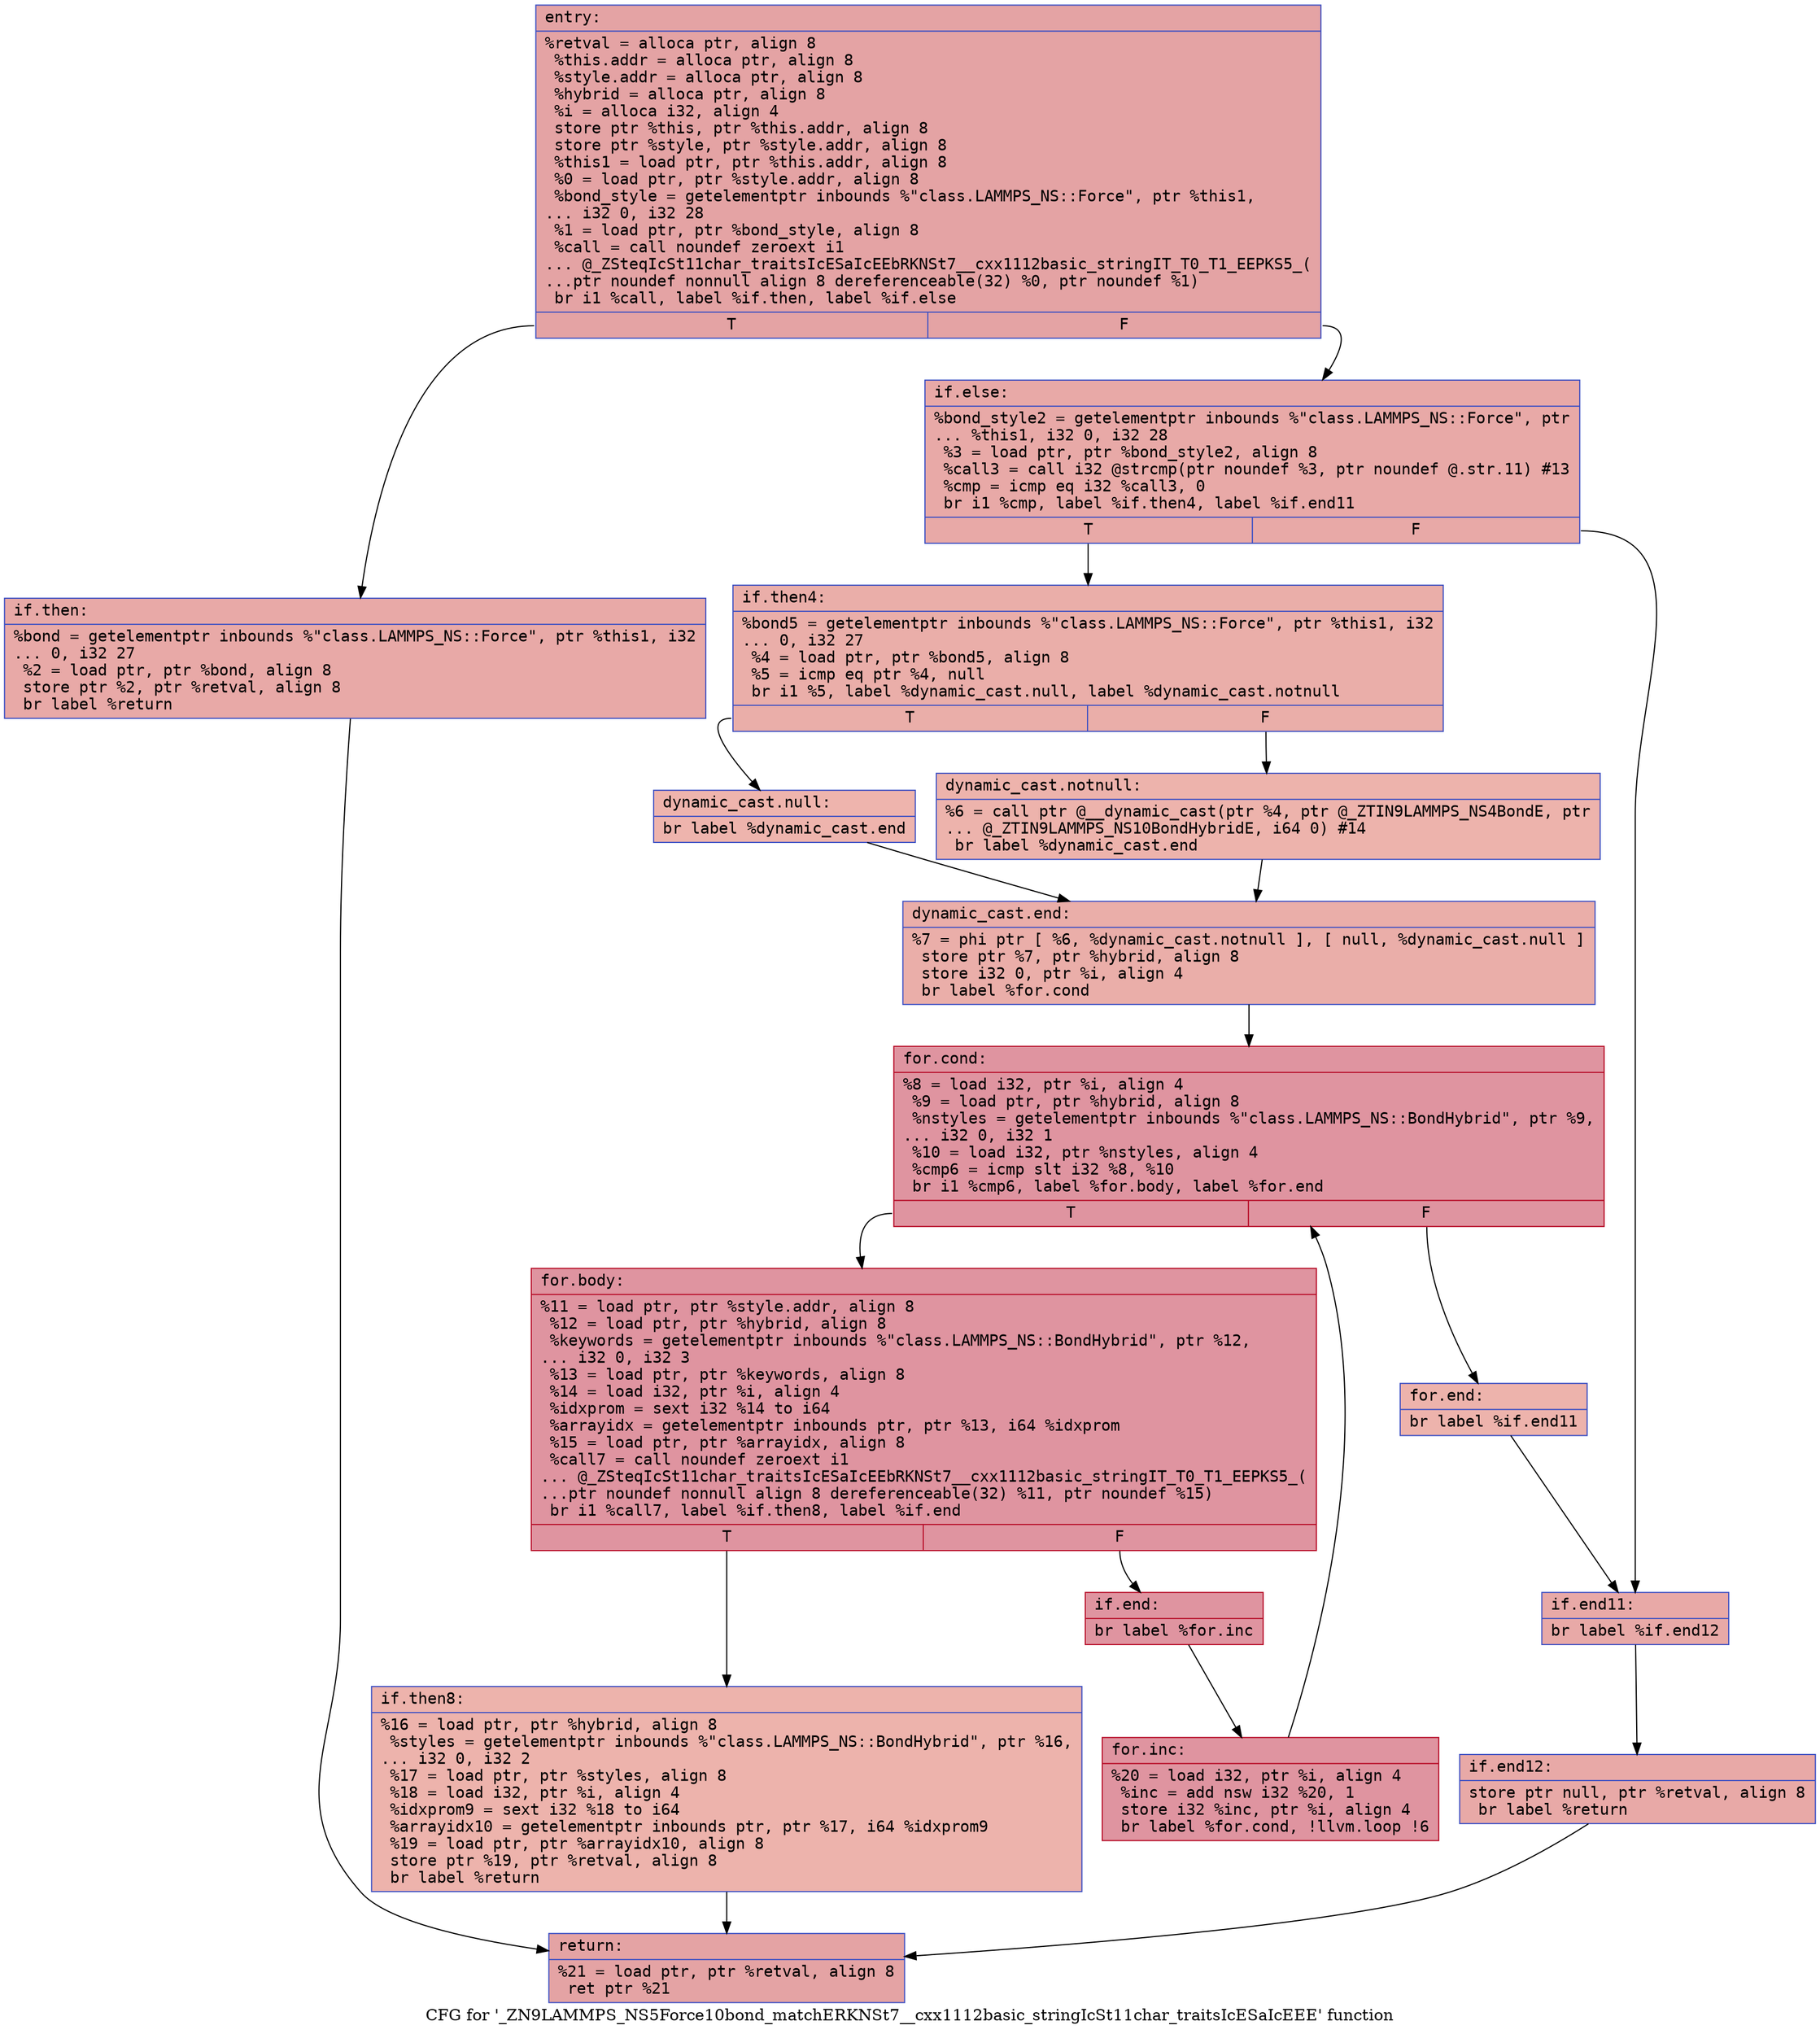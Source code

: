 digraph "CFG for '_ZN9LAMMPS_NS5Force10bond_matchERKNSt7__cxx1112basic_stringIcSt11char_traitsIcESaIcEEE' function" {
	label="CFG for '_ZN9LAMMPS_NS5Force10bond_matchERKNSt7__cxx1112basic_stringIcSt11char_traitsIcESaIcEEE' function";

	Node0x563a5e0ae360 [shape=record,color="#3d50c3ff", style=filled, fillcolor="#c32e3170" fontname="Courier",label="{entry:\l|  %retval = alloca ptr, align 8\l  %this.addr = alloca ptr, align 8\l  %style.addr = alloca ptr, align 8\l  %hybrid = alloca ptr, align 8\l  %i = alloca i32, align 4\l  store ptr %this, ptr %this.addr, align 8\l  store ptr %style, ptr %style.addr, align 8\l  %this1 = load ptr, ptr %this.addr, align 8\l  %0 = load ptr, ptr %style.addr, align 8\l  %bond_style = getelementptr inbounds %\"class.LAMMPS_NS::Force\", ptr %this1,\l... i32 0, i32 28\l  %1 = load ptr, ptr %bond_style, align 8\l  %call = call noundef zeroext i1\l... @_ZSteqIcSt11char_traitsIcESaIcEEbRKNSt7__cxx1112basic_stringIT_T0_T1_EEPKS5_(\l...ptr noundef nonnull align 8 dereferenceable(32) %0, ptr noundef %1)\l  br i1 %call, label %if.then, label %if.else\l|{<s0>T|<s1>F}}"];
	Node0x563a5e0ae360:s0 -> Node0x563a5e0aebc0[tooltip="entry -> if.then\nProbability 50.00%" ];
	Node0x563a5e0ae360:s1 -> Node0x563a5e0aec10[tooltip="entry -> if.else\nProbability 50.00%" ];
	Node0x563a5e0aebc0 [shape=record,color="#3d50c3ff", style=filled, fillcolor="#ca3b3770" fontname="Courier",label="{if.then:\l|  %bond = getelementptr inbounds %\"class.LAMMPS_NS::Force\", ptr %this1, i32\l... 0, i32 27\l  %2 = load ptr, ptr %bond, align 8\l  store ptr %2, ptr %retval, align 8\l  br label %return\l}"];
	Node0x563a5e0aebc0 -> Node0x563a5e0af020[tooltip="if.then -> return\nProbability 100.00%" ];
	Node0x563a5e0aec10 [shape=record,color="#3d50c3ff", style=filled, fillcolor="#ca3b3770" fontname="Courier",label="{if.else:\l|  %bond_style2 = getelementptr inbounds %\"class.LAMMPS_NS::Force\", ptr\l... %this1, i32 0, i32 28\l  %3 = load ptr, ptr %bond_style2, align 8\l  %call3 = call i32 @strcmp(ptr noundef %3, ptr noundef @.str.11) #13\l  %cmp = icmp eq i32 %call3, 0\l  br i1 %cmp, label %if.then4, label %if.end11\l|{<s0>T|<s1>F}}"];
	Node0x563a5e0aec10:s0 -> Node0x563a5e0af460[tooltip="if.else -> if.then4\nProbability 37.50%" ];
	Node0x563a5e0aec10:s1 -> Node0x563a5e0af540[tooltip="if.else -> if.end11\nProbability 62.50%" ];
	Node0x563a5e0af460 [shape=record,color="#3d50c3ff", style=filled, fillcolor="#d0473d70" fontname="Courier",label="{if.then4:\l|  %bond5 = getelementptr inbounds %\"class.LAMMPS_NS::Force\", ptr %this1, i32\l... 0, i32 27\l  %4 = load ptr, ptr %bond5, align 8\l  %5 = icmp eq ptr %4, null\l  br i1 %5, label %dynamic_cast.null, label %dynamic_cast.notnull\l|{<s0>T|<s1>F}}"];
	Node0x563a5e0af460:s0 -> Node0x563a5e0af840[tooltip="if.then4 -> dynamic_cast.null\nProbability 37.50%" ];
	Node0x563a5e0af460:s1 -> Node0x563a5e0af8e0[tooltip="if.then4 -> dynamic_cast.notnull\nProbability 62.50%" ];
	Node0x563a5e0af8e0 [shape=record,color="#3d50c3ff", style=filled, fillcolor="#d6524470" fontname="Courier",label="{dynamic_cast.notnull:\l|  %6 = call ptr @__dynamic_cast(ptr %4, ptr @_ZTIN9LAMMPS_NS4BondE, ptr\l... @_ZTIN9LAMMPS_NS10BondHybridE, i64 0) #14\l  br label %dynamic_cast.end\l}"];
	Node0x563a5e0af8e0 -> Node0x563a5e0afc80[tooltip="dynamic_cast.notnull -> dynamic_cast.end\nProbability 100.00%" ];
	Node0x563a5e0af840 [shape=record,color="#3d50c3ff", style=filled, fillcolor="#d8564670" fontname="Courier",label="{dynamic_cast.null:\l|  br label %dynamic_cast.end\l}"];
	Node0x563a5e0af840 -> Node0x563a5e0afc80[tooltip="dynamic_cast.null -> dynamic_cast.end\nProbability 100.00%" ];
	Node0x563a5e0afc80 [shape=record,color="#3d50c3ff", style=filled, fillcolor="#d0473d70" fontname="Courier",label="{dynamic_cast.end:\l|  %7 = phi ptr [ %6, %dynamic_cast.notnull ], [ null, %dynamic_cast.null ]\l  store ptr %7, ptr %hybrid, align 8\l  store i32 0, ptr %i, align 4\l  br label %for.cond\l}"];
	Node0x563a5e0afc80 -> Node0x563a5e0aff20[tooltip="dynamic_cast.end -> for.cond\nProbability 100.00%" ];
	Node0x563a5e0aff20 [shape=record,color="#b70d28ff", style=filled, fillcolor="#b70d2870" fontname="Courier",label="{for.cond:\l|  %8 = load i32, ptr %i, align 4\l  %9 = load ptr, ptr %hybrid, align 8\l  %nstyles = getelementptr inbounds %\"class.LAMMPS_NS::BondHybrid\", ptr %9,\l... i32 0, i32 1\l  %10 = load i32, ptr %nstyles, align 4\l  %cmp6 = icmp slt i32 %8, %10\l  br i1 %cmp6, label %for.body, label %for.end\l|{<s0>T|<s1>F}}"];
	Node0x563a5e0aff20:s0 -> Node0x563a5e0aedd0[tooltip="for.cond -> for.body\nProbability 96.88%" ];
	Node0x563a5e0aff20:s1 -> Node0x563a5e0b04e0[tooltip="for.cond -> for.end\nProbability 3.12%" ];
	Node0x563a5e0aedd0 [shape=record,color="#b70d28ff", style=filled, fillcolor="#b70d2870" fontname="Courier",label="{for.body:\l|  %11 = load ptr, ptr %style.addr, align 8\l  %12 = load ptr, ptr %hybrid, align 8\l  %keywords = getelementptr inbounds %\"class.LAMMPS_NS::BondHybrid\", ptr %12,\l... i32 0, i32 3\l  %13 = load ptr, ptr %keywords, align 8\l  %14 = load i32, ptr %i, align 4\l  %idxprom = sext i32 %14 to i64\l  %arrayidx = getelementptr inbounds ptr, ptr %13, i64 %idxprom\l  %15 = load ptr, ptr %arrayidx, align 8\l  %call7 = call noundef zeroext i1\l... @_ZSteqIcSt11char_traitsIcESaIcEEbRKNSt7__cxx1112basic_stringIT_T0_T1_EEPKS5_(\l...ptr noundef nonnull align 8 dereferenceable(32) %11, ptr noundef %15)\l  br i1 %call7, label %if.then8, label %if.end\l|{<s0>T|<s1>F}}"];
	Node0x563a5e0aedd0:s0 -> Node0x563a5e0b0c90[tooltip="for.body -> if.then8\nProbability 3.12%" ];
	Node0x563a5e0aedd0:s1 -> Node0x563a5e0b0d10[tooltip="for.body -> if.end\nProbability 96.88%" ];
	Node0x563a5e0b0c90 [shape=record,color="#3d50c3ff", style=filled, fillcolor="#d6524470" fontname="Courier",label="{if.then8:\l|  %16 = load ptr, ptr %hybrid, align 8\l  %styles = getelementptr inbounds %\"class.LAMMPS_NS::BondHybrid\", ptr %16,\l... i32 0, i32 2\l  %17 = load ptr, ptr %styles, align 8\l  %18 = load i32, ptr %i, align 4\l  %idxprom9 = sext i32 %18 to i64\l  %arrayidx10 = getelementptr inbounds ptr, ptr %17, i64 %idxprom9\l  %19 = load ptr, ptr %arrayidx10, align 8\l  store ptr %19, ptr %retval, align 8\l  br label %return\l}"];
	Node0x563a5e0b0c90 -> Node0x563a5e0af020[tooltip="if.then8 -> return\nProbability 100.00%" ];
	Node0x563a5e0b0d10 [shape=record,color="#b70d28ff", style=filled, fillcolor="#b70d2870" fontname="Courier",label="{if.end:\l|  br label %for.inc\l}"];
	Node0x563a5e0b0d10 -> Node0x563a5e0b1370[tooltip="if.end -> for.inc\nProbability 100.00%" ];
	Node0x563a5e0b1370 [shape=record,color="#b70d28ff", style=filled, fillcolor="#b70d2870" fontname="Courier",label="{for.inc:\l|  %20 = load i32, ptr %i, align 4\l  %inc = add nsw i32 %20, 1\l  store i32 %inc, ptr %i, align 4\l  br label %for.cond, !llvm.loop !6\l}"];
	Node0x563a5e0b1370 -> Node0x563a5e0aff20[tooltip="for.inc -> for.cond\nProbability 100.00%" ];
	Node0x563a5e0b04e0 [shape=record,color="#3d50c3ff", style=filled, fillcolor="#d6524470" fontname="Courier",label="{for.end:\l|  br label %if.end11\l}"];
	Node0x563a5e0b04e0 -> Node0x563a5e0af540[tooltip="for.end -> if.end11\nProbability 100.00%" ];
	Node0x563a5e0af540 [shape=record,color="#3d50c3ff", style=filled, fillcolor="#ca3b3770" fontname="Courier",label="{if.end11:\l|  br label %if.end12\l}"];
	Node0x563a5e0af540 -> Node0x563a5e0b1790[tooltip="if.end11 -> if.end12\nProbability 100.00%" ];
	Node0x563a5e0b1790 [shape=record,color="#3d50c3ff", style=filled, fillcolor="#ca3b3770" fontname="Courier",label="{if.end12:\l|  store ptr null, ptr %retval, align 8\l  br label %return\l}"];
	Node0x563a5e0b1790 -> Node0x563a5e0af020[tooltip="if.end12 -> return\nProbability 100.00%" ];
	Node0x563a5e0af020 [shape=record,color="#3d50c3ff", style=filled, fillcolor="#c32e3170" fontname="Courier",label="{return:\l|  %21 = load ptr, ptr %retval, align 8\l  ret ptr %21\l}"];
}
